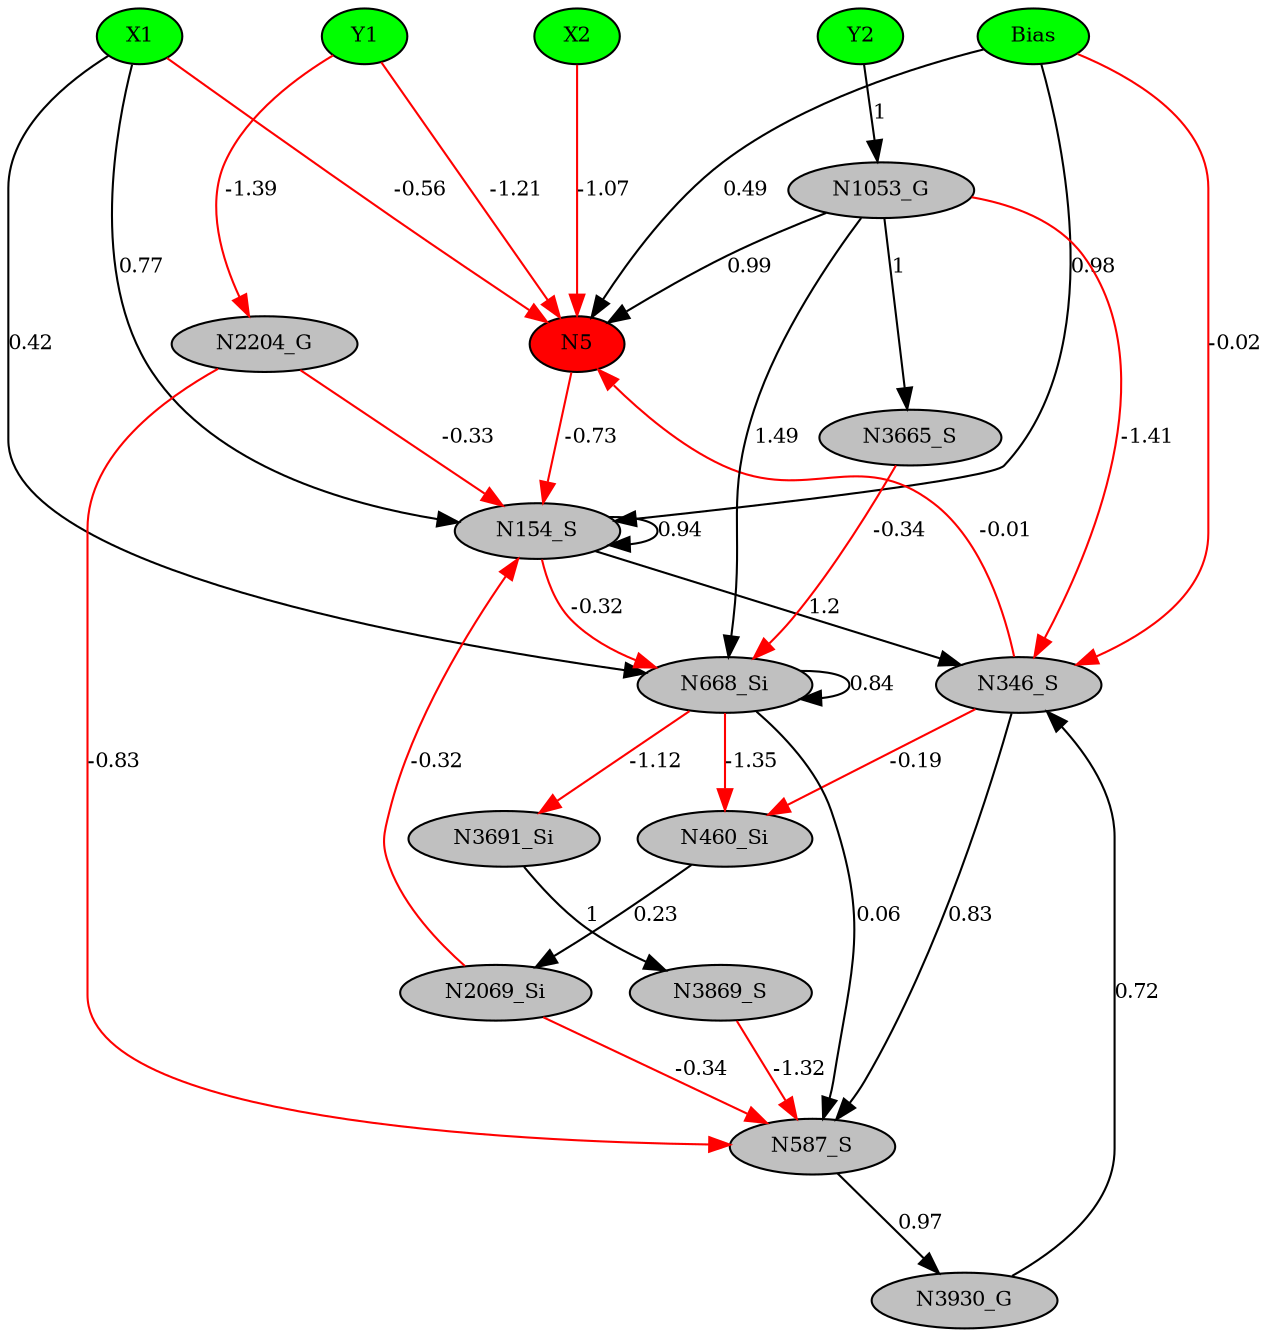 digraph g { 
N0 [shape=ellipse, label=Bias,fontsize=10,height=0.1,width=0.1,style=filled,fillcolor=green]
N1[shape=ellipse label=X1,fontsize=10,height=0.1,width=0.1,style=filled,fillcolor=green]
N2[shape=ellipse label=Y1,fontsize=10,height=0.1,width=0.1,style=filled,fillcolor=green]
N3[shape=ellipse label=X2,fontsize=10,height=0.1,width=0.1,style=filled,fillcolor=green]
N4[shape=ellipse label=Y2,fontsize=10,height=0.1,width=0.1,style=filled,fillcolor=green]
N5[shape=ellipse,fontsize = 10, height = 0.1, width = 0.1, style = filled, fillcolor = red]
N154[shape=ellipse, label=N154_S,fontsize=10,height=0.1,width=0.1,style=filled,fillcolor=gray]
N346[shape=ellipse, label=N346_S,fontsize=10,height=0.1,width=0.1,style=filled,fillcolor=gray]
N460[shape=ellipse, label=N460_Si,fontsize=10,height=0.1,width=0.1,style=filled,fillcolor=gray]
N587[shape=ellipse, label=N587_S,fontsize=10,height=0.1,width=0.1,style=filled,fillcolor=gray]
N668[shape=ellipse, label=N668_Si,fontsize=10,height=0.1,width=0.1,style=filled,fillcolor=gray]
N1053[shape=ellipse, label=N1053_G,fontsize=10,height=0.1,width=0.1,style=filled,fillcolor=gray]
N2069[shape=ellipse, label=N2069_Si,fontsize=10,height=0.1,width=0.1,style=filled,fillcolor=gray]
N2204[shape=ellipse, label=N2204_G,fontsize=10,height=0.1,width=0.1,style=filled,fillcolor=gray]
N3665[shape=ellipse, label=N3665_S,fontsize=10,height=0.1,width=0.1,style=filled,fillcolor=gray]
N3691[shape=ellipse, label=N3691_Si,fontsize=10,height=0.1,width=0.1,style=filled,fillcolor=gray]
N3869[shape=ellipse, label=N3869_S,fontsize=10,height=0.1,width=0.1,style=filled,fillcolor=gray]
N3930[shape=ellipse, label=N3930_G,fontsize=10,height=0.1,width=0.1,style=filled,fillcolor=gray]
N0 -> N5 [color=black] [ label=0.49,fontsize=10]
N1 -> N5 [color=red] [arrowType=inv][ label=-0.56,fontsize=10]
N3 -> N5 [color=red] [arrowType=inv][ label=-1.07,fontsize=10]
N2 -> N5 [color=red] [arrowType=inv][ label=-1.21,fontsize=10]
N0 -> N154 [color=black] [ label=0.98,fontsize=10]
N346 -> N5 [color=red] [arrowType=inv][ label=-0.01,fontsize=10]
N0 -> N346 [color=red] [arrowType=inv][ label=-0.02,fontsize=10]
N154 -> N668 [color=red] [arrowType=inv][ label=-0.32,fontsize=10]
N668 -> N460 [color=red] [arrowType=inv][ label=-1.35,fontsize=10]
N154 -> N154 [color=black] [ label=0.94,fontsize=10]
N346 -> N460 [color=red] [arrowType=inv][ label=-0.19,fontsize=10]
N668 -> N587 [color=black] [ label=0.06,fontsize=10]
N4 -> N1053 [color=black] [ label=1,fontsize=10]
N1053 -> N5 [color=black] [ label=0.99,fontsize=10]
N1053 -> N346 [color=red] [arrowType=inv][ label=-1.41,fontsize=10]
N346 -> N587 [color=black] [ label=0.83,fontsize=10]
N1053 -> N668 [color=black] [ label=1.49,fontsize=10]
N460 -> N2069 [color=black] [ label=0.23,fontsize=10]
N2069 -> N587 [color=red] [arrowType=inv][ label=-0.34,fontsize=10]
N1 -> N668 [color=black] [ label=0.42,fontsize=10]
N2 -> N2204 [color=red] [arrowType=inv][ label=-1.39,fontsize=10]
N2204 -> N154 [color=red] [arrowType=inv][ label=-0.33,fontsize=10]
N154 -> N346 [color=black] [ label=1.2,fontsize=10]
N668 -> N668 [color=black] [ label=0.84,fontsize=10]
N1 -> N154 [color=black] [ label=0.77,fontsize=10]
N5 -> N154 [color=red] [arrowType=inv][ label=-0.73,fontsize=10]
N1053 -> N3665 [color=black] [ label=1,fontsize=10]
N3665 -> N668 [color=red] [arrowType=inv][ label=-0.34,fontsize=10]
N668 -> N3691 [color=red] [arrowType=inv][ label=-1.12,fontsize=10]
N2069 -> N154 [color=red] [arrowType=inv][ label=-0.32,fontsize=10]
N3691 -> N3869 [color=black] [ label=1,fontsize=10]
N3869 -> N587 [color=red] [arrowType=inv][ label=-1.32,fontsize=10]
N587 -> N3930 [color=black] [ label=0.97,fontsize=10]
N3930 -> N346 [color=black] [ label=0.72,fontsize=10]
N2204 -> N587 [color=red] [arrowType=inv][ label=-0.83,fontsize=10]
 { rank=same; 
N5
 } 
 { rank=same; 
N1 ->N2 ->N3 ->N4 ->N0 [style=invis]
 } 
}
